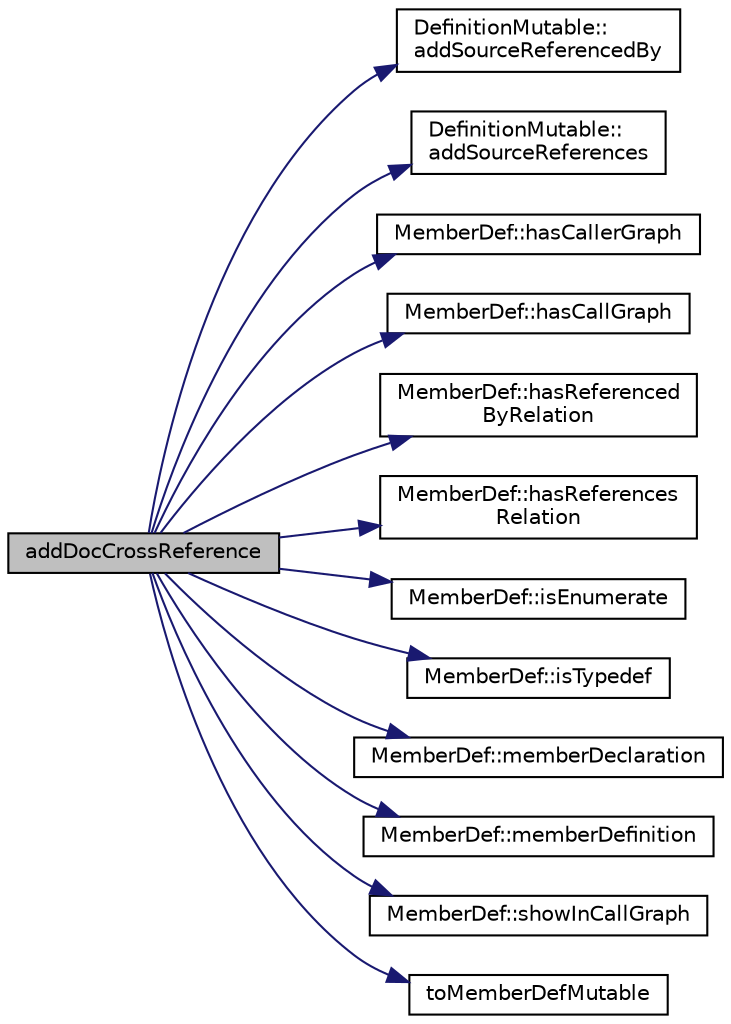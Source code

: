 digraph "addDocCrossReference"
{
 // LATEX_PDF_SIZE
  edge [fontname="Helvetica",fontsize="10",labelfontname="Helvetica",labelfontsize="10"];
  node [fontname="Helvetica",fontsize="10",shape=record];
  rankdir="LR";
  Node1 [label="addDocCrossReference",height=0.2,width=0.4,color="black", fillcolor="grey75", style="filled", fontcolor="black",tooltip=" "];
  Node1 -> Node2 [color="midnightblue",fontsize="10",style="solid",fontname="Helvetica"];
  Node2 [label="DefinitionMutable::\laddSourceReferencedBy",height=0.2,width=0.4,color="black", fillcolor="white", style="filled",URL="$classDefinitionMutable.html#ab2fcdad0b348721d87088fe329b22ea3",tooltip=" "];
  Node1 -> Node3 [color="midnightblue",fontsize="10",style="solid",fontname="Helvetica"];
  Node3 [label="DefinitionMutable::\laddSourceReferences",height=0.2,width=0.4,color="black", fillcolor="white", style="filled",URL="$classDefinitionMutable.html#aac574d113ff2d297bec9924db491d525",tooltip=" "];
  Node1 -> Node4 [color="midnightblue",fontsize="10",style="solid",fontname="Helvetica"];
  Node4 [label="MemberDef::hasCallerGraph",height=0.2,width=0.4,color="black", fillcolor="white", style="filled",URL="$classMemberDef.html#a9e0b1dcd40b111eea088027193c2e411",tooltip=" "];
  Node1 -> Node5 [color="midnightblue",fontsize="10",style="solid",fontname="Helvetica"];
  Node5 [label="MemberDef::hasCallGraph",height=0.2,width=0.4,color="black", fillcolor="white", style="filled",URL="$classMemberDef.html#a4f8eeb9656c15d74956b893e5cef255d",tooltip=" "];
  Node1 -> Node6 [color="midnightblue",fontsize="10",style="solid",fontname="Helvetica"];
  Node6 [label="MemberDef::hasReferenced\lByRelation",height=0.2,width=0.4,color="black", fillcolor="white", style="filled",URL="$classMemberDef.html#abc1862f5e87a67541a4c40403a95fd81",tooltip=" "];
  Node1 -> Node7 [color="midnightblue",fontsize="10",style="solid",fontname="Helvetica"];
  Node7 [label="MemberDef::hasReferences\lRelation",height=0.2,width=0.4,color="black", fillcolor="white", style="filled",URL="$classMemberDef.html#a3aedaf487c755d4749b10fa95729a2af",tooltip=" "];
  Node1 -> Node8 [color="midnightblue",fontsize="10",style="solid",fontname="Helvetica"];
  Node8 [label="MemberDef::isEnumerate",height=0.2,width=0.4,color="black", fillcolor="white", style="filled",URL="$classMemberDef.html#ab99e728441f3ce7d5784ad6fb6df18f2",tooltip=" "];
  Node1 -> Node9 [color="midnightblue",fontsize="10",style="solid",fontname="Helvetica"];
  Node9 [label="MemberDef::isTypedef",height=0.2,width=0.4,color="black", fillcolor="white", style="filled",URL="$classMemberDef.html#a4bd8f9b14007a57f53918a21258c284e",tooltip=" "];
  Node1 -> Node10 [color="midnightblue",fontsize="10",style="solid",fontname="Helvetica"];
  Node10 [label="MemberDef::memberDeclaration",height=0.2,width=0.4,color="black", fillcolor="white", style="filled",URL="$classMemberDef.html#a160b1eb96684b652bd0611e78d8fe831",tooltip=" "];
  Node1 -> Node11 [color="midnightblue",fontsize="10",style="solid",fontname="Helvetica"];
  Node11 [label="MemberDef::memberDefinition",height=0.2,width=0.4,color="black", fillcolor="white", style="filled",URL="$classMemberDef.html#a0b88c6841076c450863bc9b57e5068d1",tooltip=" "];
  Node1 -> Node12 [color="midnightblue",fontsize="10",style="solid",fontname="Helvetica"];
  Node12 [label="MemberDef::showInCallGraph",height=0.2,width=0.4,color="black", fillcolor="white", style="filled",URL="$classMemberDef.html#a1577e50f40eaa0d6ef26187713fd33c6",tooltip=" "];
  Node1 -> Node13 [color="midnightblue",fontsize="10",style="solid",fontname="Helvetica"];
  Node13 [label="toMemberDefMutable",height=0.2,width=0.4,color="black", fillcolor="white", style="filled",URL="$memberdef_8cpp.html#a9ea80ba313803ae565f05ce1c8eb6bb5",tooltip=" "];
}
